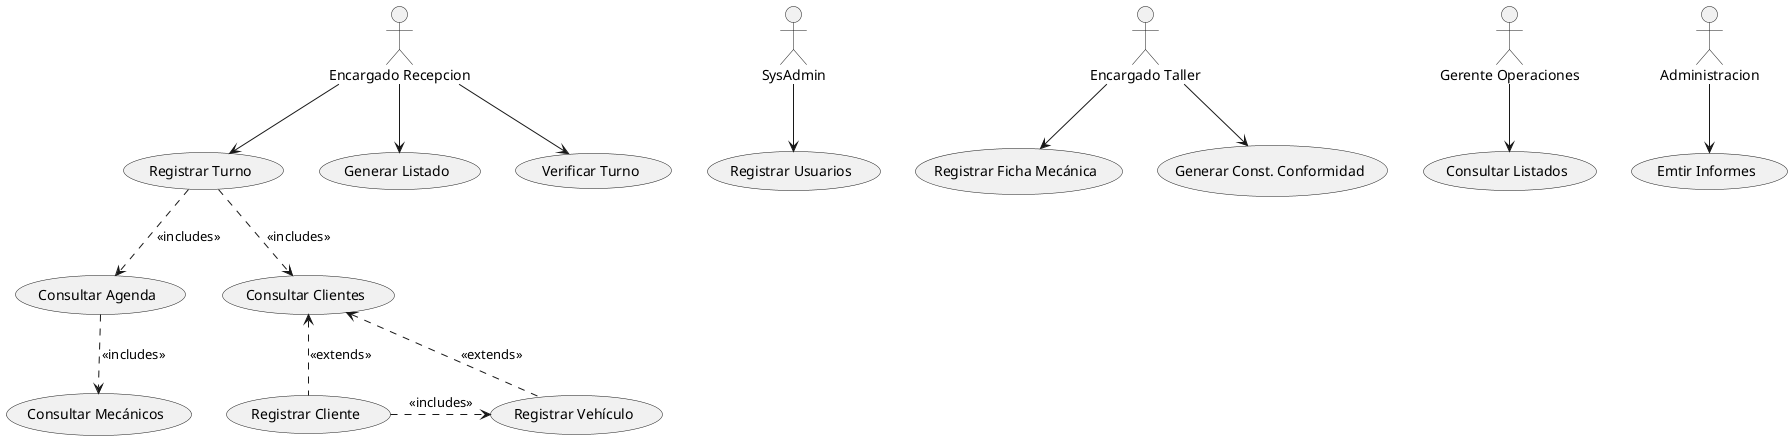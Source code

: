 @startuml Diagrama Casos de Uso 
(Registrar Turno) as UC1
(Consultar Agenda) as UC2
(Registrar Cliente) as UC4
(Consultar Clientes) as UC6
(Generar Listado) as UC7
(Registrar Usuarios) as UC8
(Registrar Ficha Mecánica) as UC9
(Generar Const. Conformidad) as UC10
(Consultar Listados) as UC11
(Emtir Informes) as UC12
(Consultar Mecánicos) as UC13
(Verificar Turno) as UC14
(Registrar Vehículo) as UC16

actor :Encargado Recepcion: as encRec
actor :SysAdmin: as sysAdm
actor :Encargado Taller: as encTal
actor :Gerente Operaciones: as gerOps
actor :Administracion: as admin

UC4 .up.> UC6 : <<extends>>
UC16 .up.> UC6 : <<extends>>
UC13 <.up. UC2 : <<includes>>
UC6 <.up. UC1 : <<includes>>
UC2 <.up. UC1 : <<includes>>
UC16 <.left.UC4 : <<includes>>

encRec --> UC1
encRec --> UC7
encRec --> UC14
sysAdm --> UC8
encTal --> UC9
encTal --> UC10
gerOps --> UC11
admin --> UC12

@enduml